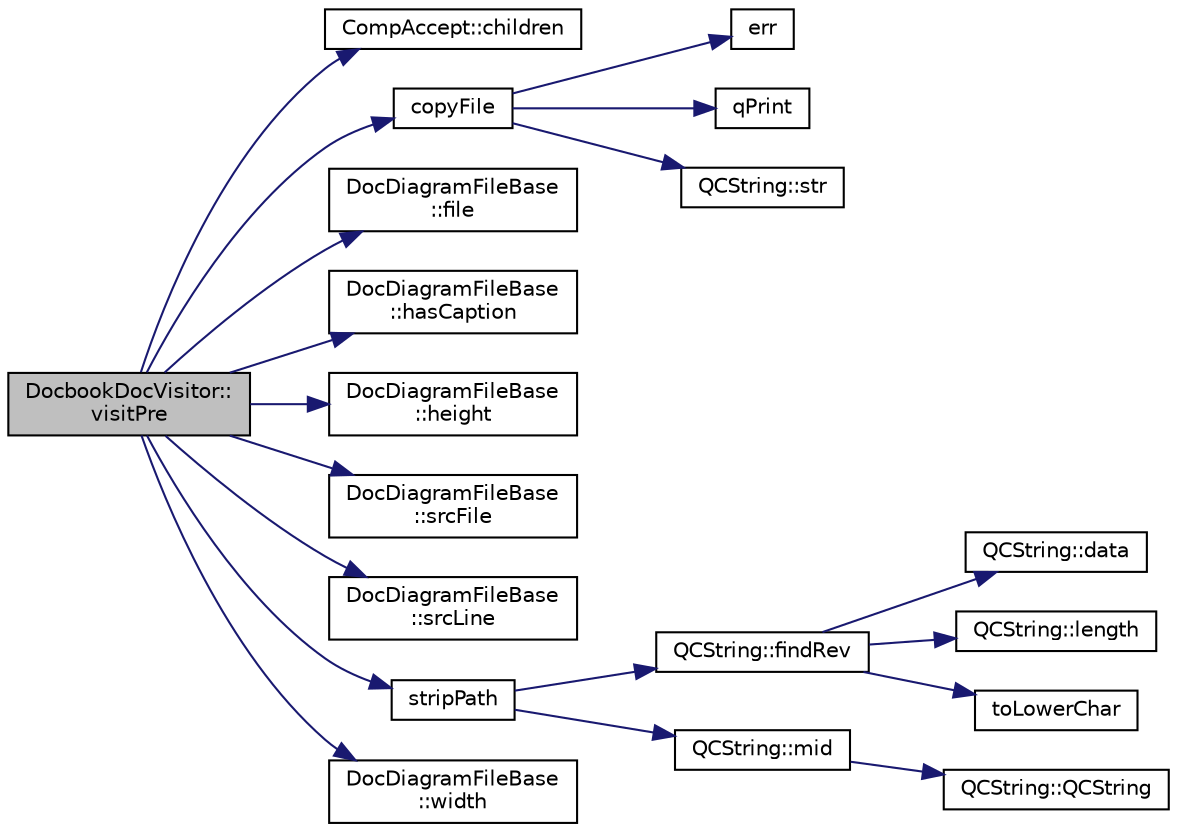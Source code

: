 digraph "DocbookDocVisitor::visitPre"
{
 // LATEX_PDF_SIZE
  edge [fontname="Helvetica",fontsize="10",labelfontname="Helvetica",labelfontsize="10"];
  node [fontname="Helvetica",fontsize="10",shape=record];
  rankdir="LR";
  Node1 [label="DocbookDocVisitor::\lvisitPre",height=0.2,width=0.4,color="black", fillcolor="grey75", style="filled", fontcolor="black",tooltip=" "];
  Node1 -> Node2 [color="midnightblue",fontsize="10",style="solid"];
  Node2 [label="CompAccept::children",height=0.2,width=0.4,color="black", fillcolor="white", style="filled",URL="$classCompAccept.html#ad31e6b17f2b2e73aa9636e9cba3ff208",tooltip=" "];
  Node1 -> Node3 [color="midnightblue",fontsize="10",style="solid"];
  Node3 [label="copyFile",height=0.2,width=0.4,color="black", fillcolor="white", style="filled",URL="$util_8cpp.html#ad35d4038b3882fdd09976d28f4a043bf",tooltip=" "];
  Node3 -> Node4 [color="midnightblue",fontsize="10",style="solid"];
  Node4 [label="err",height=0.2,width=0.4,color="black", fillcolor="white", style="filled",URL="$message_8cpp.html#aede5746344fdce99647541101eaa7f06",tooltip=" "];
  Node3 -> Node5 [color="midnightblue",fontsize="10",style="solid"];
  Node5 [label="qPrint",height=0.2,width=0.4,color="black", fillcolor="white", style="filled",URL="$qcstring_8h.html#a9851ebb5ae2f65b4d2b1d08421edbfd2",tooltip=" "];
  Node3 -> Node6 [color="midnightblue",fontsize="10",style="solid"];
  Node6 [label="QCString::str",height=0.2,width=0.4,color="black", fillcolor="white", style="filled",URL="$classQCString.html#a9824b07232eea418ab3b3e7dc3178eec",tooltip=" "];
  Node1 -> Node7 [color="midnightblue",fontsize="10",style="solid"];
  Node7 [label="DocDiagramFileBase\l::file",height=0.2,width=0.4,color="black", fillcolor="white", style="filled",URL="$classDocDiagramFileBase.html#a5cdae7030ac773d1bf630212af6f57f6",tooltip=" "];
  Node1 -> Node8 [color="midnightblue",fontsize="10",style="solid"];
  Node8 [label="DocDiagramFileBase\l::hasCaption",height=0.2,width=0.4,color="black", fillcolor="white", style="filled",URL="$classDocDiagramFileBase.html#aa4f1e17afcfd3c5cdf848da3f18d2e67",tooltip=" "];
  Node1 -> Node9 [color="midnightblue",fontsize="10",style="solid"];
  Node9 [label="DocDiagramFileBase\l::height",height=0.2,width=0.4,color="black", fillcolor="white", style="filled",URL="$classDocDiagramFileBase.html#a3b2d56a6ae7522d9f7453716cc87d7cf",tooltip=" "];
  Node1 -> Node10 [color="midnightblue",fontsize="10",style="solid"];
  Node10 [label="DocDiagramFileBase\l::srcFile",height=0.2,width=0.4,color="black", fillcolor="white", style="filled",URL="$classDocDiagramFileBase.html#ad3e2eaa91a983c9b2f35ec9148ea5845",tooltip=" "];
  Node1 -> Node11 [color="midnightblue",fontsize="10",style="solid"];
  Node11 [label="DocDiagramFileBase\l::srcLine",height=0.2,width=0.4,color="black", fillcolor="white", style="filled",URL="$classDocDiagramFileBase.html#a5c88ee5a6d4706e204319b9f94e286ef",tooltip=" "];
  Node1 -> Node12 [color="midnightblue",fontsize="10",style="solid"];
  Node12 [label="stripPath",height=0.2,width=0.4,color="black", fillcolor="white", style="filled",URL="$util_8cpp.html#a3d37ec79f266698bd836af54ba75e63e",tooltip=" "];
  Node12 -> Node13 [color="midnightblue",fontsize="10",style="solid"];
  Node13 [label="QCString::findRev",height=0.2,width=0.4,color="black", fillcolor="white", style="filled",URL="$classQCString.html#ab47a6435c16d61d04fb448f1080b4e26",tooltip=" "];
  Node13 -> Node14 [color="midnightblue",fontsize="10",style="solid"];
  Node14 [label="QCString::data",height=0.2,width=0.4,color="black", fillcolor="white", style="filled",URL="$classQCString.html#ac3aa3ac1a1c36d3305eba22a2eb0d098",tooltip=" "];
  Node13 -> Node15 [color="midnightblue",fontsize="10",style="solid"];
  Node15 [label="QCString::length",height=0.2,width=0.4,color="black", fillcolor="white", style="filled",URL="$classQCString.html#ac52596733e9110b778019946d73fb268",tooltip=" "];
  Node13 -> Node16 [color="midnightblue",fontsize="10",style="solid"];
  Node16 [label="toLowerChar",height=0.2,width=0.4,color="black", fillcolor="white", style="filled",URL="$qcstring_8cpp.html#a4e545641f98651d4fb8299b407721f9b",tooltip=" "];
  Node12 -> Node17 [color="midnightblue",fontsize="10",style="solid"];
  Node17 [label="QCString::mid",height=0.2,width=0.4,color="black", fillcolor="white", style="filled",URL="$classQCString.html#a27136caf9c0bc4daca574cda6f113551",tooltip=" "];
  Node17 -> Node18 [color="midnightblue",fontsize="10",style="solid"];
  Node18 [label="QCString::QCString",height=0.2,width=0.4,color="black", fillcolor="white", style="filled",URL="$classQCString.html#ad691e1087cc03e14e00d1147ae0ecab7",tooltip=" "];
  Node1 -> Node19 [color="midnightblue",fontsize="10",style="solid"];
  Node19 [label="DocDiagramFileBase\l::width",height=0.2,width=0.4,color="black", fillcolor="white", style="filled",URL="$classDocDiagramFileBase.html#a9b55c4068556e29cb2c2542fabcdf212",tooltip=" "];
}
